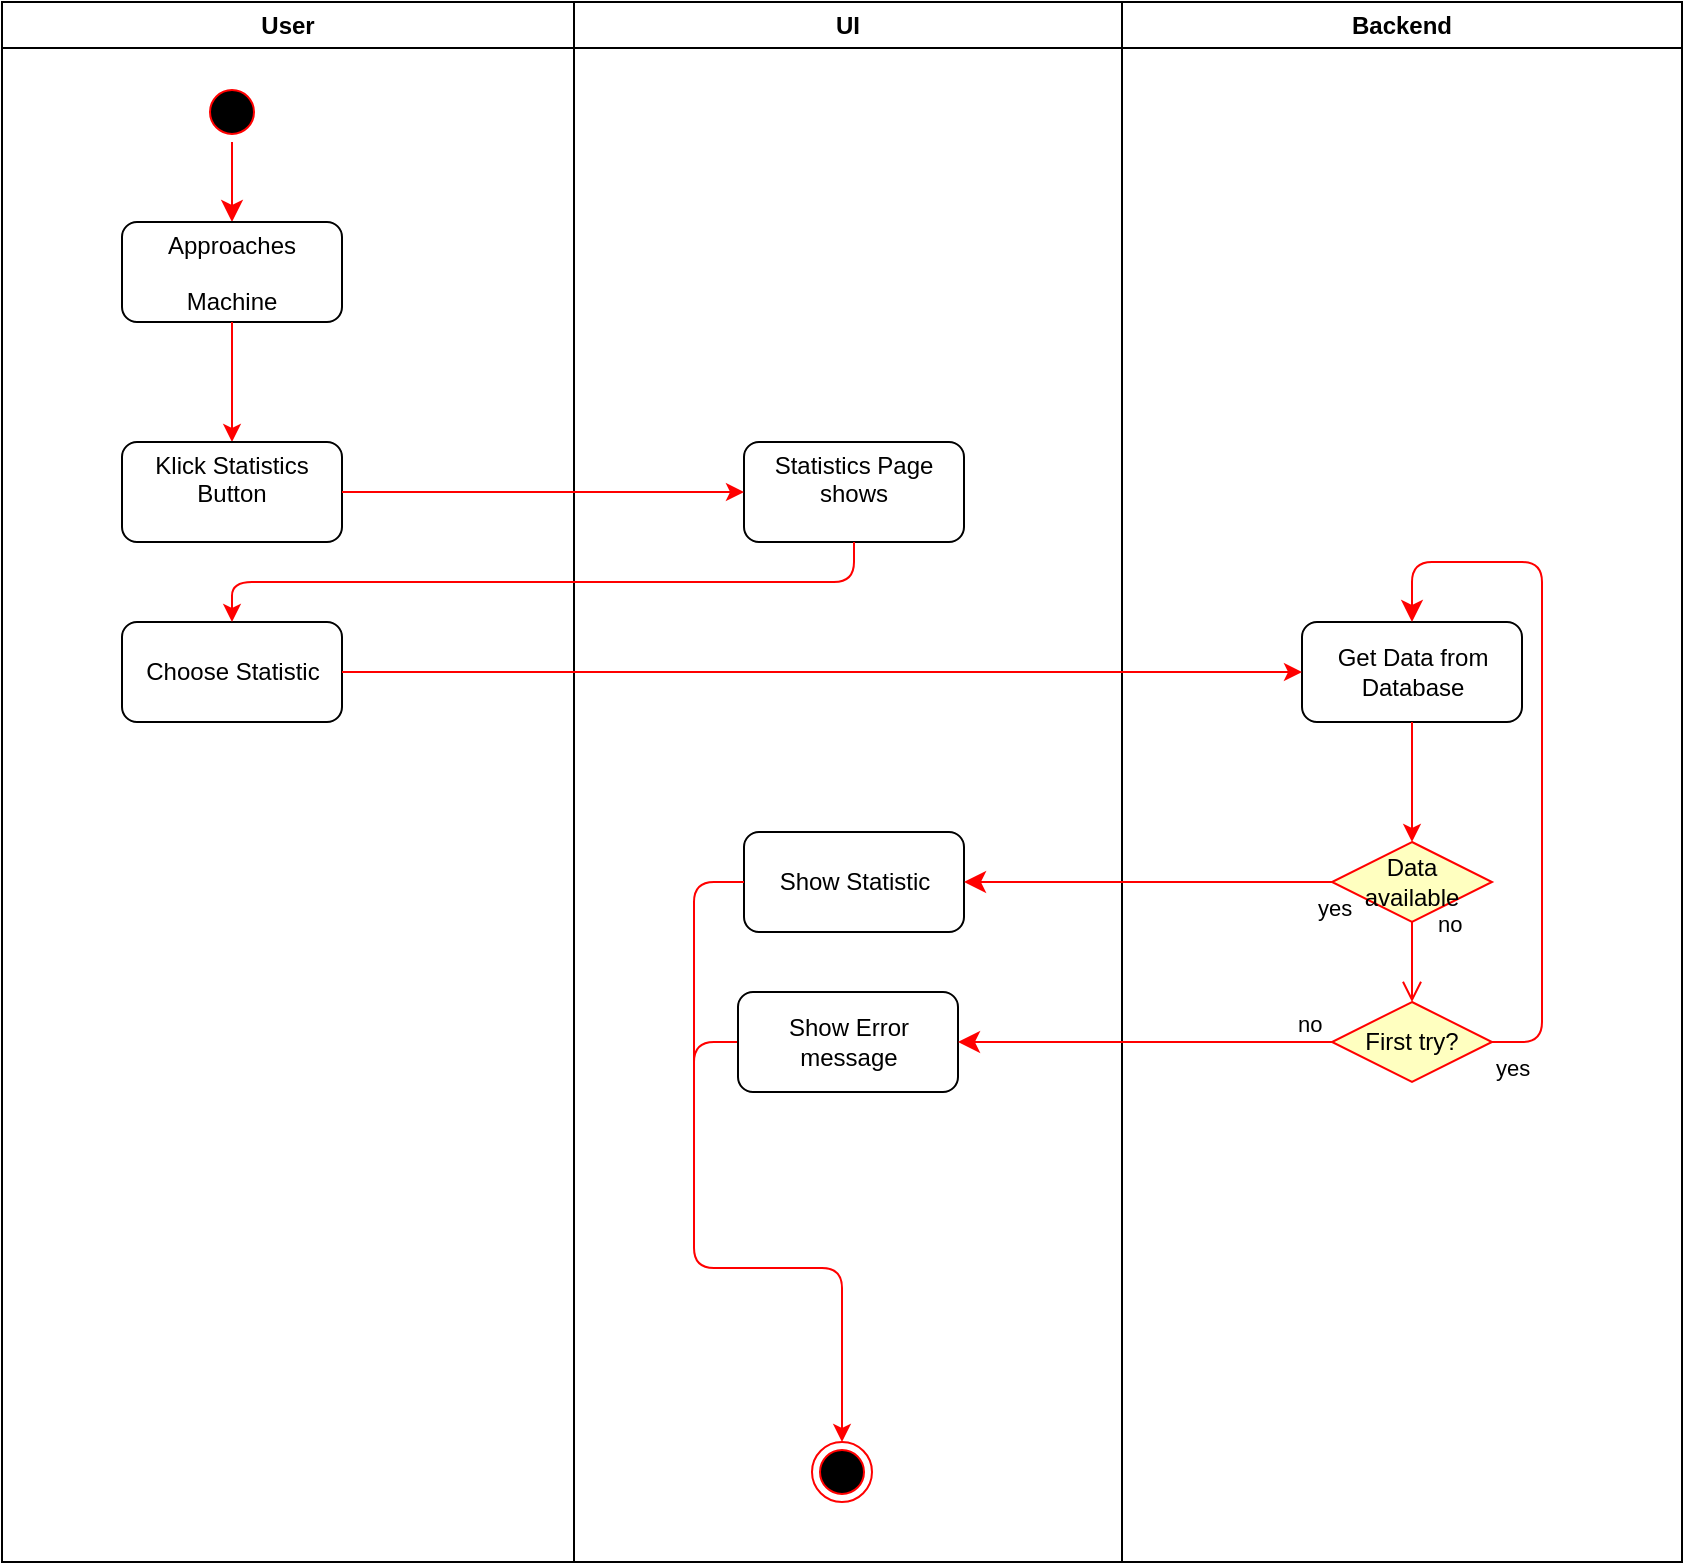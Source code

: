 <mxfile version="12.2.9" type="google" pages="1"><diagram name="Page-1" id="e7e014a7-5840-1c2e-5031-d8a46d1fe8dd"><mxGraphModel dx="1408" dy="777" grid="1" gridSize="10" guides="1" tooltips="1" connect="1" arrows="1" fold="1" page="1" pageScale="1" pageWidth="1169" pageHeight="826" background="#ffffff" math="0" shadow="0"><root><mxCell id="0"/><mxCell id="1" parent="0"/><mxCell id="2" value="User" style="swimlane;whiteSpace=wrap" parent="1" vertex="1"><mxGeometry x="164" y="20" width="286" height="780" as="geometry"/></mxCell><mxCell id="5" value="" style="ellipse;shape=startState;fillColor=#000000;strokeColor=#ff0000;" parent="2" vertex="1"><mxGeometry x="100" y="40" width="30" height="30" as="geometry"/></mxCell><mxCell id="6" value="" style="edgeStyle=elbowEdgeStyle;elbow=horizontal;verticalAlign=bottom;endArrow=classic;endSize=8;strokeColor=#FF0000;endFill=1;rounded=0" parent="2" source="5" target="7" edge="1"><mxGeometry x="100" y="40" as="geometry"><mxPoint x="115" y="110" as="targetPoint"/></mxGeometry></mxCell><mxCell id="7" value="Approaches &#xA;&#xA;Machine" style="rounded=1;" parent="2" vertex="1"><mxGeometry x="60" y="110" width="110" height="50" as="geometry"/></mxCell><mxCell id="9" value="" style="endArrow=classic;strokeColor=#FF0000;endFill=1;rounded=0;entryX=0.5;entryY=0;entryDx=0;entryDy=0;" parent="2" source="7" target="Z2OBryG7JwI9NZwwtNdd-42" edge="1"><mxGeometry relative="1" as="geometry"><mxPoint x="115" y="220" as="targetPoint"/></mxGeometry></mxCell><mxCell id="Z2OBryG7JwI9NZwwtNdd-45" value="Choose Statistic" style="html=1;rounded=1;" parent="2" vertex="1"><mxGeometry x="60" y="310" width="110" height="50" as="geometry"/></mxCell><mxCell id="Z2OBryG7JwI9NZwwtNdd-42" value="Klick Statistics&#xA;Button&#xA;" style="rounded=1;" parent="2" vertex="1"><mxGeometry x="60" y="220" width="110" height="50" as="geometry"/></mxCell><mxCell id="3" value="UI" style="swimlane;whiteSpace=wrap;startSize=23;" parent="1" vertex="1"><mxGeometry x="450" y="20" width="274" height="780" as="geometry"/></mxCell><mxCell id="Z2OBryG7JwI9NZwwtNdd-43" value="Statistics Page &#xA;shows&#xA;" style="rounded=1;" parent="3" vertex="1"><mxGeometry x="85" y="220" width="110" height="50" as="geometry"/></mxCell><mxCell id="38" value="" style="ellipse;shape=endState;fillColor=#000000;strokeColor=#ff0000" parent="3" vertex="1"><mxGeometry x="119" y="720" width="30" height="30" as="geometry"/></mxCell><mxCell id="Z2OBryG7JwI9NZwwtNdd-53" value="Show Statistic" style="html=1;rounded=1;" parent="3" vertex="1"><mxGeometry x="85" y="415" width="110" height="50" as="geometry"/></mxCell><mxCell id="Z2OBryG7JwI9NZwwtNdd-58" style="edgeStyle=orthogonalEdgeStyle;rounded=1;orthogonalLoop=1;jettySize=auto;html=1;entryX=0.5;entryY=0;entryDx=0;entryDy=0;exitX=0;exitY=0.5;exitDx=0;exitDy=0;strokeColor=#FF0000;" parent="3" source="Z2OBryG7JwI9NZwwtNdd-57" target="38" edge="1"><mxGeometry relative="1" as="geometry"><Array as="points"><mxPoint x="60" y="520"/><mxPoint x="60" y="633"/><mxPoint x="134" y="633"/></Array></mxGeometry></mxCell><mxCell id="Z2OBryG7JwI9NZwwtNdd-57" value="&lt;div&gt;Show Error &lt;br&gt;&lt;/div&gt;&lt;div&gt;message&lt;/div&gt;" style="html=1;rounded=1;" parent="3" vertex="1"><mxGeometry x="82" y="495" width="110" height="50" as="geometry"/></mxCell><mxCell id="Z2OBryG7JwI9NZwwtNdd-63" value="" style="endArrow=none;html=1;strokeColor=#FF0000;" parent="3" edge="1"><mxGeometry width="50" height="50" relative="1" as="geometry"><mxPoint x="60" y="580" as="sourcePoint"/><mxPoint x="85" y="440" as="targetPoint"/><Array as="points"><mxPoint x="60" y="440"/></Array></mxGeometry></mxCell><mxCell id="4" value="Backend" style="swimlane;whiteSpace=wrap;startSize=23;" parent="1" vertex="1"><mxGeometry x="724" y="20" width="280" height="780" as="geometry"/></mxCell><mxCell id="Z2OBryG7JwI9NZwwtNdd-47" value="&lt;div&gt;Get Data from&lt;/div&gt;&lt;div&gt;Database&lt;br&gt;&lt;/div&gt;" style="html=1;rounded=1;" parent="4" vertex="1"><mxGeometry x="90" y="310" width="110" height="50" as="geometry"/></mxCell><mxCell id="Z2OBryG7JwI9NZwwtNdd-49" value="&lt;div&gt;Data&lt;/div&gt;&lt;div&gt;available&lt;br&gt;&lt;/div&gt;" style="rhombus;whiteSpace=wrap;html=1;fillColor=#ffffc0;strokeColor=#ff0000;" parent="4" vertex="1"><mxGeometry x="105" y="420" width="80" height="40" as="geometry"/></mxCell><mxCell id="Z2OBryG7JwI9NZwwtNdd-50" value="no" style="edgeStyle=orthogonalEdgeStyle;html=1;align=left;verticalAlign=bottom;endArrow=open;endSize=8;strokeColor=#ff0000;exitX=0.5;exitY=1;exitDx=0;exitDy=0;" parent="4" source="Z2OBryG7JwI9NZwwtNdd-49" edge="1"><mxGeometry x="-0.5" y="11" relative="1" as="geometry"><mxPoint x="145" y="500" as="targetPoint"/><mxPoint as="offset"/></mxGeometry></mxCell><mxCell id="Z2OBryG7JwI9NZwwtNdd-52" value="" style="edgeStyle=orthogonalEdgeStyle;rounded=0;orthogonalLoop=1;jettySize=auto;html=1;strokeColor=#FF0000;" parent="4" source="Z2OBryG7JwI9NZwwtNdd-47" target="Z2OBryG7JwI9NZwwtNdd-49" edge="1"><mxGeometry relative="1" as="geometry"/></mxCell><mxCell id="Z2OBryG7JwI9NZwwtNdd-54" value="First try?" style="rhombus;whiteSpace=wrap;html=1;fillColor=#ffffc0;strokeColor=#ff0000;" parent="4" vertex="1"><mxGeometry x="105" y="500" width="80" height="40" as="geometry"/></mxCell><mxCell id="Z2OBryG7JwI9NZwwtNdd-56" value="yes" style="edgeStyle=orthogonalEdgeStyle;html=1;align=left;verticalAlign=top;endArrow=classic;endSize=8;strokeColor=#ff0000;entryX=0.5;entryY=0;entryDx=0;entryDy=0;endFill=1;" parent="4" source="Z2OBryG7JwI9NZwwtNdd-54" target="Z2OBryG7JwI9NZwwtNdd-47" edge="1"><mxGeometry x="-1" relative="1" as="geometry"><mxPoint x="145" y="600" as="targetPoint"/><Array as="points"><mxPoint x="210" y="520"/><mxPoint x="210" y="280"/><mxPoint x="145" y="280"/></Array></mxGeometry></mxCell><mxCell id="Z2OBryG7JwI9NZwwtNdd-46" value="" style="edgeStyle=orthogonalEdgeStyle;rounded=1;orthogonalLoop=1;jettySize=auto;html=1;exitX=0.5;exitY=1;exitDx=0;exitDy=0;strokeColor=#FF0000;" parent="1" source="Z2OBryG7JwI9NZwwtNdd-43" target="Z2OBryG7JwI9NZwwtNdd-45" edge="1"><mxGeometry relative="1" as="geometry"/></mxCell><mxCell id="Z2OBryG7JwI9NZwwtNdd-44" style="edgeStyle=orthogonalEdgeStyle;rounded=0;orthogonalLoop=1;jettySize=auto;html=1;entryX=0;entryY=0.5;entryDx=0;entryDy=0;strokeColor=#FF0000;" parent="1" source="Z2OBryG7JwI9NZwwtNdd-42" target="Z2OBryG7JwI9NZwwtNdd-43" edge="1"><mxGeometry relative="1" as="geometry"/></mxCell><mxCell id="Z2OBryG7JwI9NZwwtNdd-48" value="" style="edgeStyle=orthogonalEdgeStyle;rounded=0;orthogonalLoop=1;jettySize=auto;html=1;strokeColor=#FF0000;" parent="1" source="Z2OBryG7JwI9NZwwtNdd-45" target="Z2OBryG7JwI9NZwwtNdd-47" edge="1"><mxGeometry relative="1" as="geometry"/></mxCell><mxCell id="Z2OBryG7JwI9NZwwtNdd-51" value="yes" style="edgeStyle=orthogonalEdgeStyle;html=1;align=left;verticalAlign=top;endArrow=classic;endSize=8;strokeColor=#ff0000;exitX=0;exitY=0.5;exitDx=0;exitDy=0;entryX=1;entryY=0.5;entryDx=0;entryDy=0;endFill=1;" parent="1" source="Z2OBryG7JwI9NZwwtNdd-49" target="Z2OBryG7JwI9NZwwtNdd-53" edge="1"><mxGeometry x="-0.902" relative="1" as="geometry"><mxPoint x="640" y="460" as="targetPoint"/><mxPoint as="offset"/></mxGeometry></mxCell><mxCell id="Z2OBryG7JwI9NZwwtNdd-55" value="no" style="edgeStyle=orthogonalEdgeStyle;html=1;align=left;verticalAlign=bottom;endArrow=classic;endSize=8;strokeColor=#ff0000;exitX=0;exitY=0.5;exitDx=0;exitDy=0;entryX=1;entryY=0.5;entryDx=0;entryDy=0;endFill=1;" parent="1" source="Z2OBryG7JwI9NZwwtNdd-54" target="Z2OBryG7JwI9NZwwtNdd-57" edge="1"><mxGeometry x="-0.797" relative="1" as="geometry"><mxPoint x="640" y="540" as="targetPoint"/><mxPoint as="offset"/></mxGeometry></mxCell></root></mxGraphModel></diagram></mxfile>